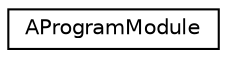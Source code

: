 digraph "Graphical Class Hierarchy"
{
 // LATEX_PDF_SIZE
  edge [fontname="Helvetica",fontsize="10",labelfontname="Helvetica",labelfontsize="10"];
  node [fontname="Helvetica",fontsize="10",shape=record];
  rankdir="LR";
  Node0 [label="AProgramModule",height=0.2,width=0.4,color="black", fillcolor="white", style="filled",URL="$classAProgramModule.html",tooltip=" "];
}
